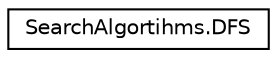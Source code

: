 digraph "Graphical Class Hierarchy"
{
  edge [fontname="Helvetica",fontsize="10",labelfontname="Helvetica",labelfontsize="10"];
  node [fontname="Helvetica",fontsize="10",shape=record];
  rankdir="LR";
  Node1 [label="SearchAlgortihms.DFS",height=0.2,width=0.4,color="black", fillcolor="white", style="filled",URL="$class_search_algortihms_1_1_d_f_s.html"];
}

